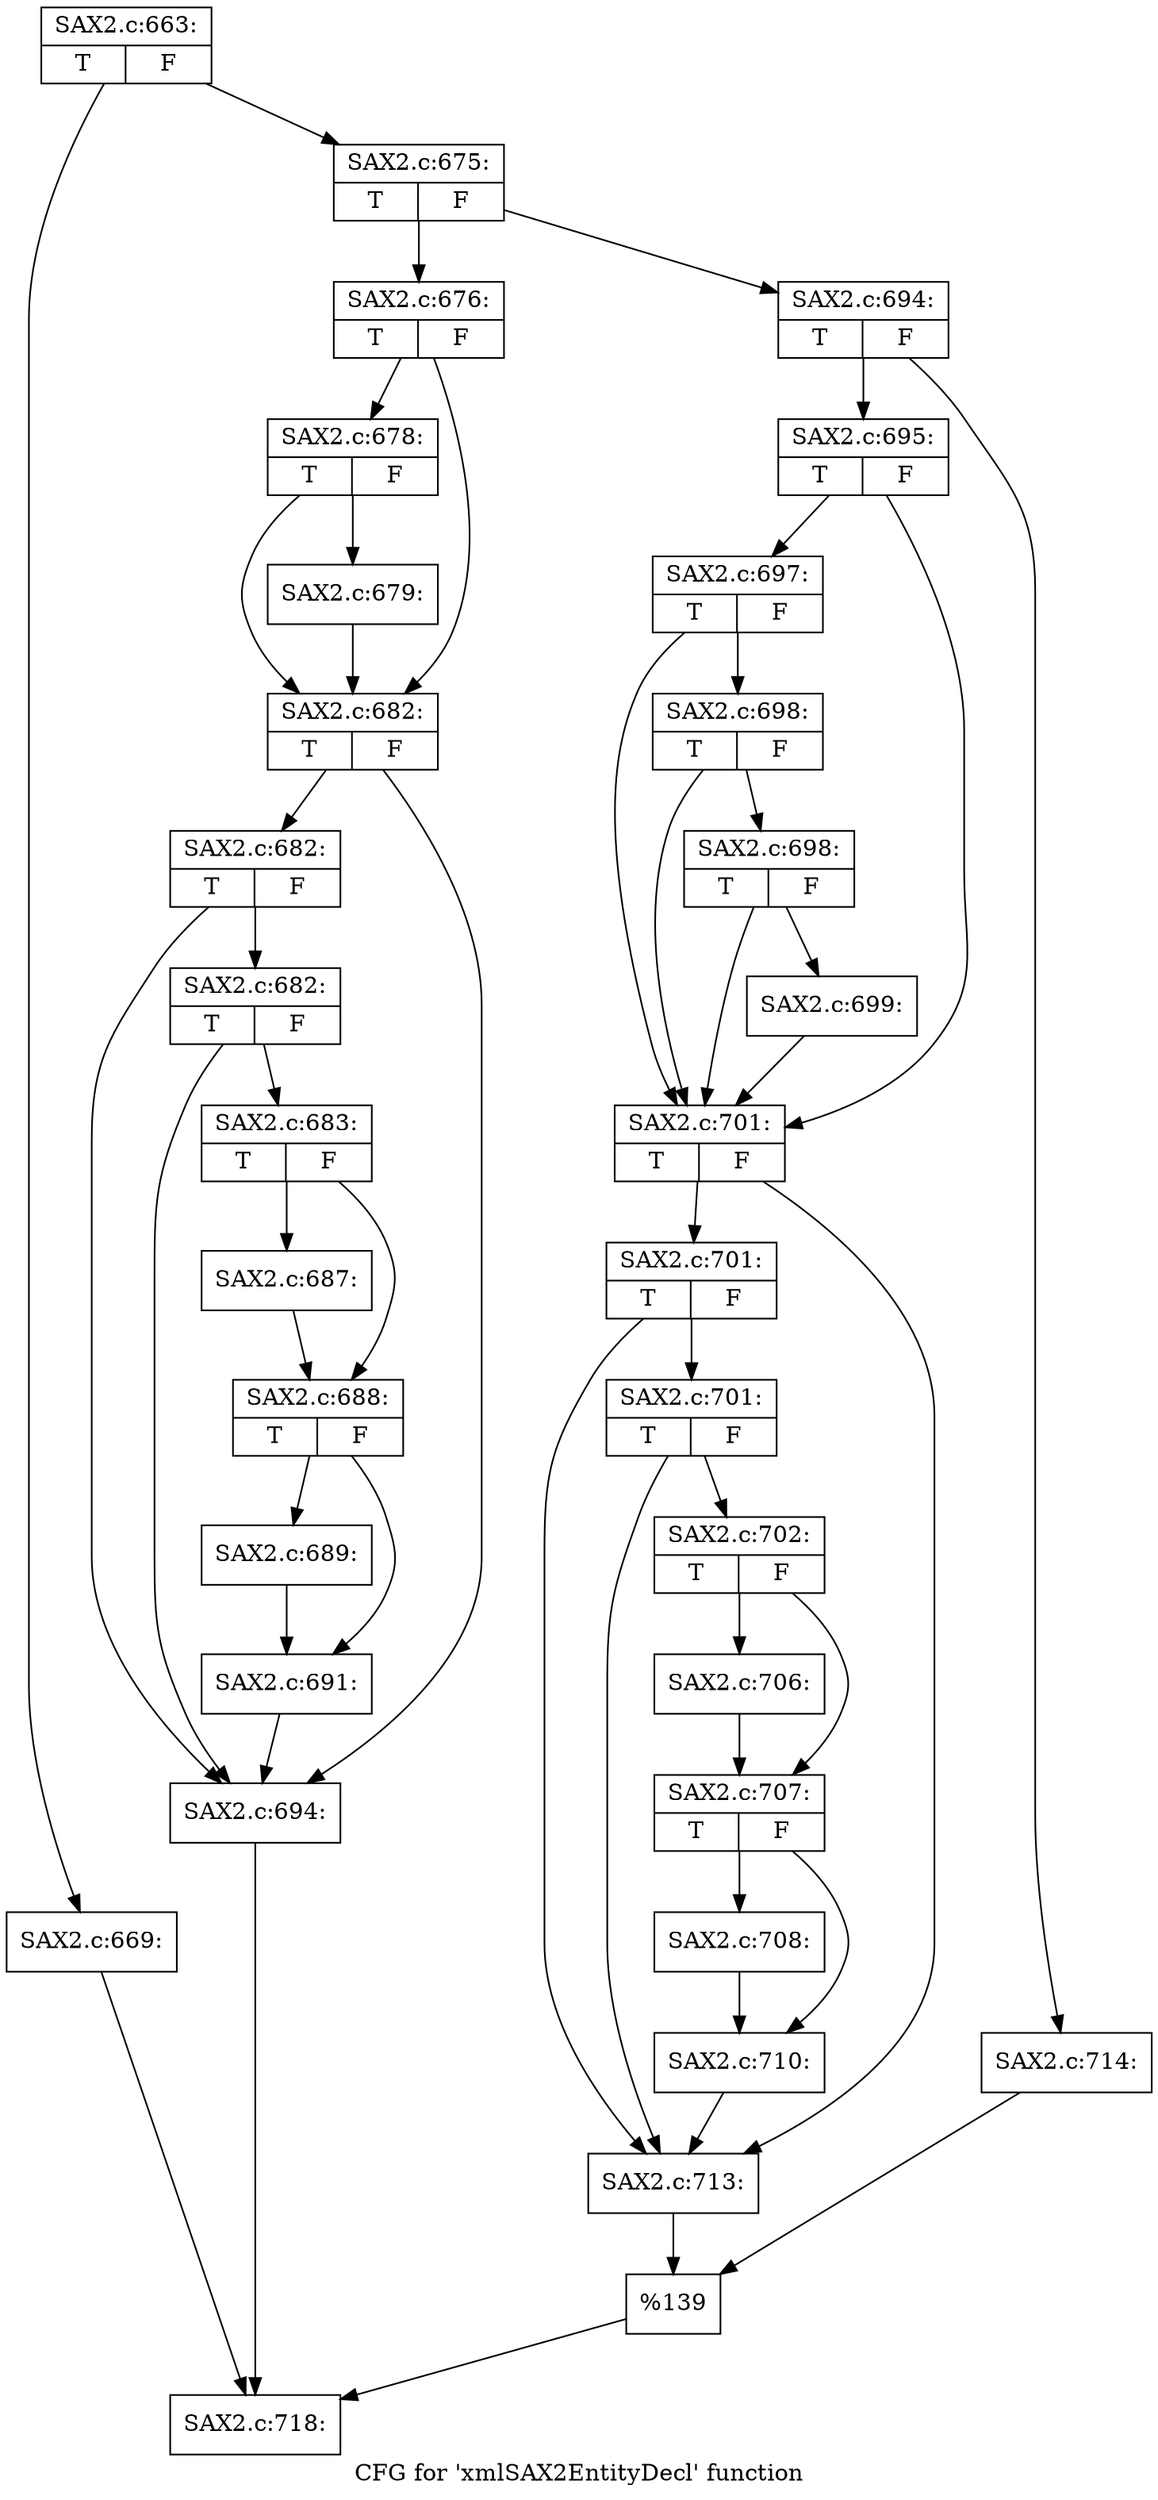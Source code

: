 digraph "CFG for 'xmlSAX2EntityDecl' function" {
	label="CFG for 'xmlSAX2EntityDecl' function";

	Node0x416a740 [shape=record,label="{SAX2.c:663:|{<s0>T|<s1>F}}"];
	Node0x416a740 -> Node0x4170260;
	Node0x416a740 -> Node0x41702b0;
	Node0x4170260 [shape=record,label="{SAX2.c:669:}"];
	Node0x4170260 -> Node0x41706b0;
	Node0x41702b0 [shape=record,label="{SAX2.c:675:|{<s0>T|<s1>F}}"];
	Node0x41702b0 -> Node0x4170660;
	Node0x41702b0 -> Node0x4170700;
	Node0x4170660 [shape=record,label="{SAX2.c:676:|{<s0>T|<s1>F}}"];
	Node0x4170660 -> Node0x4171be0;
	Node0x4170660 -> Node0x4171830;
	Node0x4171be0 [shape=record,label="{SAX2.c:678:|{<s0>T|<s1>F}}"];
	Node0x4171be0 -> Node0x4171500;
	Node0x4171be0 -> Node0x4171830;
	Node0x4171500 [shape=record,label="{SAX2.c:679:}"];
	Node0x4171500 -> Node0x4171830;
	Node0x4171830 [shape=record,label="{SAX2.c:682:|{<s0>T|<s1>F}}"];
	Node0x4171830 -> Node0x41729e0;
	Node0x4171830 -> Node0x41726b0;
	Node0x41729e0 [shape=record,label="{SAX2.c:682:|{<s0>T|<s1>F}}"];
	Node0x41729e0 -> Node0x4172990;
	Node0x41729e0 -> Node0x41726b0;
	Node0x4172990 [shape=record,label="{SAX2.c:682:|{<s0>T|<s1>F}}"];
	Node0x4172990 -> Node0x4172440;
	Node0x4172990 -> Node0x41726b0;
	Node0x4172440 [shape=record,label="{SAX2.c:683:|{<s0>T|<s1>F}}"];
	Node0x4172440 -> Node0x4173530;
	Node0x4172440 -> Node0x4173580;
	Node0x4173530 [shape=record,label="{SAX2.c:687:}"];
	Node0x4173530 -> Node0x4173580;
	Node0x4173580 [shape=record,label="{SAX2.c:688:|{<s0>T|<s1>F}}"];
	Node0x4173580 -> Node0x4173da0;
	Node0x4173580 -> Node0x4173df0;
	Node0x4173da0 [shape=record,label="{SAX2.c:689:}"];
	Node0x4173da0 -> Node0x4173df0;
	Node0x4173df0 [shape=record,label="{SAX2.c:691:}"];
	Node0x4173df0 -> Node0x41726b0;
	Node0x41726b0 [shape=record,label="{SAX2.c:694:}"];
	Node0x41726b0 -> Node0x41706b0;
	Node0x4170700 [shape=record,label="{SAX2.c:694:|{<s0>T|<s1>F}}"];
	Node0x4170700 -> Node0x4174b90;
	Node0x4170700 -> Node0x4174c30;
	Node0x4174b90 [shape=record,label="{SAX2.c:695:|{<s0>T|<s1>F}}"];
	Node0x4174b90 -> Node0x4176090;
	Node0x4174b90 -> Node0x4175fa0;
	Node0x4176090 [shape=record,label="{SAX2.c:697:|{<s0>T|<s1>F}}"];
	Node0x4176090 -> Node0x4176040;
	Node0x4176090 -> Node0x4175fa0;
	Node0x4176040 [shape=record,label="{SAX2.c:698:|{<s0>T|<s1>F}}"];
	Node0x4176040 -> Node0x4175ff0;
	Node0x4176040 -> Node0x4175fa0;
	Node0x4175ff0 [shape=record,label="{SAX2.c:698:|{<s0>T|<s1>F}}"];
	Node0x4175ff0 -> Node0x41758c0;
	Node0x4175ff0 -> Node0x4175fa0;
	Node0x41758c0 [shape=record,label="{SAX2.c:699:}"];
	Node0x41758c0 -> Node0x4175fa0;
	Node0x4175fa0 [shape=record,label="{SAX2.c:701:|{<s0>T|<s1>F}}"];
	Node0x4175fa0 -> Node0x40c00c0;
	Node0x4175fa0 -> Node0x40bfff0;
	Node0x40c00c0 [shape=record,label="{SAX2.c:701:|{<s0>T|<s1>F}}"];
	Node0x40c00c0 -> Node0x40c0040;
	Node0x40c00c0 -> Node0x40bfff0;
	Node0x40c0040 [shape=record,label="{SAX2.c:701:|{<s0>T|<s1>F}}"];
	Node0x40c0040 -> Node0x4175250;
	Node0x40c0040 -> Node0x40bfff0;
	Node0x4175250 [shape=record,label="{SAX2.c:702:|{<s0>T|<s1>F}}"];
	Node0x4175250 -> Node0x4178630;
	Node0x4175250 -> Node0x4178680;
	Node0x4178630 [shape=record,label="{SAX2.c:706:}"];
	Node0x4178630 -> Node0x4178680;
	Node0x4178680 [shape=record,label="{SAX2.c:707:|{<s0>T|<s1>F}}"];
	Node0x4178680 -> Node0x4178ea0;
	Node0x4178680 -> Node0x4178ef0;
	Node0x4178ea0 [shape=record,label="{SAX2.c:708:}"];
	Node0x4178ea0 -> Node0x4178ef0;
	Node0x4178ef0 [shape=record,label="{SAX2.c:710:}"];
	Node0x4178ef0 -> Node0x40bfff0;
	Node0x40bfff0 [shape=record,label="{SAX2.c:713:}"];
	Node0x40bfff0 -> Node0x4174be0;
	Node0x4174c30 [shape=record,label="{SAX2.c:714:}"];
	Node0x4174c30 -> Node0x4174be0;
	Node0x4174be0 [shape=record,label="{%139}"];
	Node0x4174be0 -> Node0x41706b0;
	Node0x41706b0 [shape=record,label="{SAX2.c:718:}"];
}
